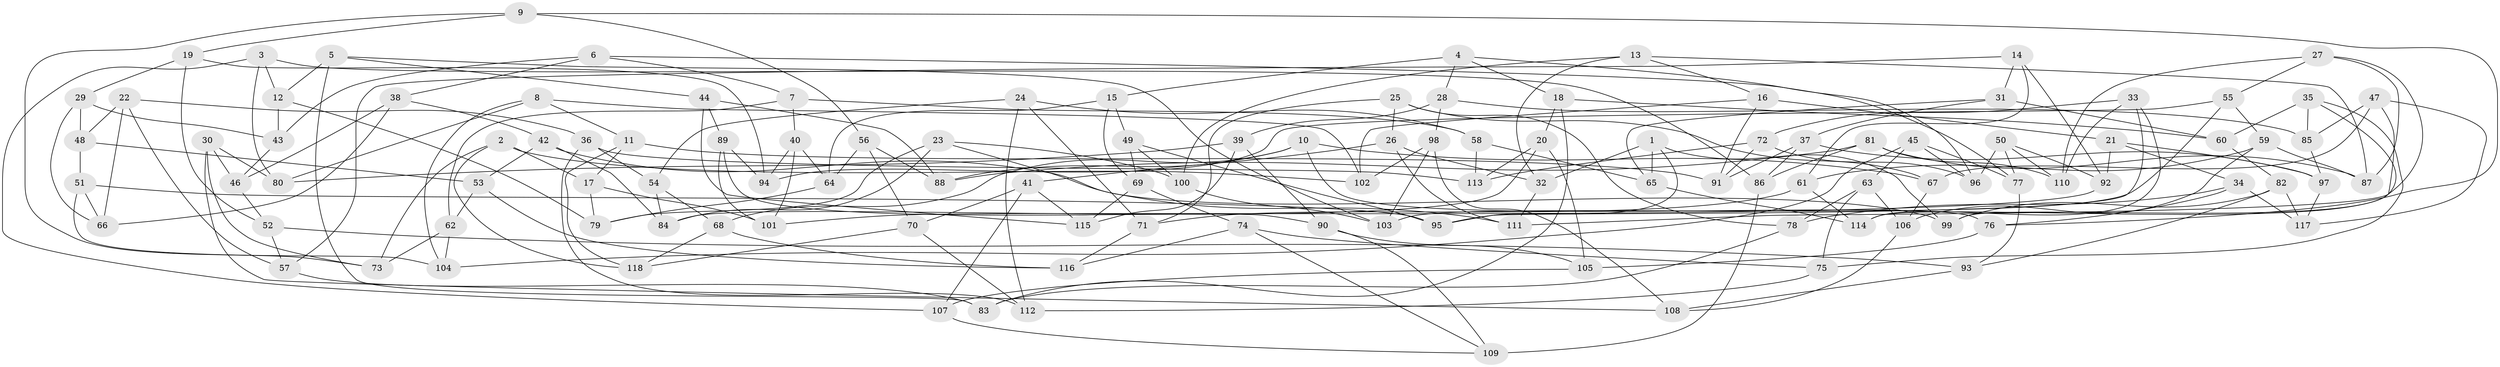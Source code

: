 // Generated by graph-tools (version 1.1) at 2025/50/03/09/25 03:50:56]
// undirected, 118 vertices, 236 edges
graph export_dot {
graph [start="1"]
  node [color=gray90,style=filled];
  1;
  2;
  3;
  4;
  5;
  6;
  7;
  8;
  9;
  10;
  11;
  12;
  13;
  14;
  15;
  16;
  17;
  18;
  19;
  20;
  21;
  22;
  23;
  24;
  25;
  26;
  27;
  28;
  29;
  30;
  31;
  32;
  33;
  34;
  35;
  36;
  37;
  38;
  39;
  40;
  41;
  42;
  43;
  44;
  45;
  46;
  47;
  48;
  49;
  50;
  51;
  52;
  53;
  54;
  55;
  56;
  57;
  58;
  59;
  60;
  61;
  62;
  63;
  64;
  65;
  66;
  67;
  68;
  69;
  70;
  71;
  72;
  73;
  74;
  75;
  76;
  77;
  78;
  79;
  80;
  81;
  82;
  83;
  84;
  85;
  86;
  87;
  88;
  89;
  90;
  91;
  92;
  93;
  94;
  95;
  96;
  97;
  98;
  99;
  100;
  101;
  102;
  103;
  104;
  105;
  106;
  107;
  108;
  109;
  110;
  111;
  112;
  113;
  114;
  115;
  116;
  117;
  118;
  1 -- 65;
  1 -- 95;
  1 -- 99;
  1 -- 32;
  2 -- 102;
  2 -- 17;
  2 -- 118;
  2 -- 73;
  3 -- 80;
  3 -- 107;
  3 -- 86;
  3 -- 12;
  4 -- 18;
  4 -- 15;
  4 -- 28;
  4 -- 96;
  5 -- 103;
  5 -- 44;
  5 -- 12;
  5 -- 83;
  6 -- 38;
  6 -- 43;
  6 -- 77;
  6 -- 7;
  7 -- 40;
  7 -- 62;
  7 -- 58;
  8 -- 80;
  8 -- 104;
  8 -- 11;
  8 -- 102;
  9 -- 76;
  9 -- 19;
  9 -- 73;
  9 -- 56;
  10 -- 68;
  10 -- 88;
  10 -- 76;
  10 -- 67;
  11 -- 118;
  11 -- 17;
  11 -- 91;
  12 -- 79;
  12 -- 43;
  13 -- 100;
  13 -- 16;
  13 -- 87;
  13 -- 32;
  14 -- 92;
  14 -- 61;
  14 -- 57;
  14 -- 31;
  15 -- 69;
  15 -- 64;
  15 -- 49;
  16 -- 91;
  16 -- 21;
  16 -- 102;
  17 -- 79;
  17 -- 101;
  18 -- 60;
  18 -- 83;
  18 -- 20;
  19 -- 52;
  19 -- 29;
  19 -- 94;
  20 -- 84;
  20 -- 105;
  20 -- 113;
  21 -- 34;
  21 -- 97;
  21 -- 92;
  22 -- 36;
  22 -- 48;
  22 -- 66;
  22 -- 57;
  23 -- 111;
  23 -- 100;
  23 -- 79;
  23 -- 84;
  24 -- 58;
  24 -- 112;
  24 -- 71;
  24 -- 54;
  25 -- 26;
  25 -- 67;
  25 -- 78;
  25 -- 71;
  26 -- 41;
  26 -- 111;
  26 -- 32;
  27 -- 111;
  27 -- 55;
  27 -- 110;
  27 -- 87;
  28 -- 85;
  28 -- 39;
  28 -- 98;
  29 -- 48;
  29 -- 66;
  29 -- 43;
  30 -- 73;
  30 -- 46;
  30 -- 108;
  30 -- 80;
  31 -- 60;
  31 -- 37;
  31 -- 65;
  32 -- 111;
  33 -- 110;
  33 -- 95;
  33 -- 72;
  33 -- 114;
  34 -- 117;
  34 -- 78;
  34 -- 76;
  35 -- 99;
  35 -- 85;
  35 -- 60;
  35 -- 75;
  36 -- 112;
  36 -- 113;
  36 -- 54;
  37 -- 91;
  37 -- 86;
  37 -- 97;
  38 -- 46;
  38 -- 66;
  38 -- 42;
  39 -- 90;
  39 -- 80;
  39 -- 115;
  40 -- 101;
  40 -- 94;
  40 -- 64;
  41 -- 107;
  41 -- 70;
  41 -- 115;
  42 -- 84;
  42 -- 53;
  42 -- 99;
  43 -- 46;
  44 -- 89;
  44 -- 115;
  44 -- 88;
  45 -- 104;
  45 -- 77;
  45 -- 63;
  45 -- 96;
  46 -- 52;
  47 -- 67;
  47 -- 114;
  47 -- 85;
  47 -- 117;
  48 -- 53;
  48 -- 51;
  49 -- 69;
  49 -- 100;
  49 -- 95;
  50 -- 110;
  50 -- 96;
  50 -- 92;
  50 -- 77;
  51 -- 95;
  51 -- 104;
  51 -- 66;
  52 -- 57;
  52 -- 93;
  53 -- 62;
  53 -- 116;
  54 -- 84;
  54 -- 68;
  55 -- 59;
  55 -- 94;
  55 -- 103;
  56 -- 70;
  56 -- 88;
  56 -- 64;
  57 -- 83;
  58 -- 65;
  58 -- 113;
  59 -- 87;
  59 -- 61;
  59 -- 106;
  60 -- 82;
  61 -- 71;
  61 -- 114;
  62 -- 73;
  62 -- 104;
  63 -- 106;
  63 -- 75;
  63 -- 78;
  64 -- 79;
  65 -- 114;
  67 -- 106;
  68 -- 118;
  68 -- 116;
  69 -- 115;
  69 -- 74;
  70 -- 118;
  70 -- 112;
  71 -- 116;
  72 -- 96;
  72 -- 91;
  72 -- 113;
  74 -- 116;
  74 -- 109;
  74 -- 75;
  75 -- 112;
  76 -- 105;
  77 -- 93;
  78 -- 83;
  81 -- 86;
  81 -- 87;
  81 -- 88;
  81 -- 110;
  82 -- 93;
  82 -- 117;
  82 -- 99;
  85 -- 97;
  86 -- 109;
  89 -- 90;
  89 -- 94;
  89 -- 101;
  90 -- 105;
  90 -- 109;
  92 -- 101;
  93 -- 108;
  97 -- 117;
  98 -- 103;
  98 -- 102;
  98 -- 108;
  100 -- 103;
  105 -- 107;
  106 -- 108;
  107 -- 109;
}
